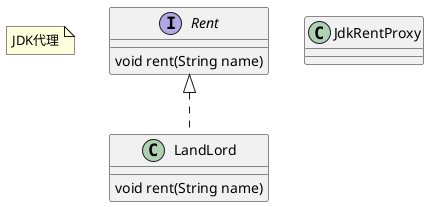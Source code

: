 @startuml
'https://plantuml.com/class-diagram

note as jdkProxy
JDK代理
end note

interface Rent {
    void rent(String name)
}

class LandLord {
    void rent(String name)
}

class JdkRentProxy {

}

Rent <|..down LandLord



@enduml